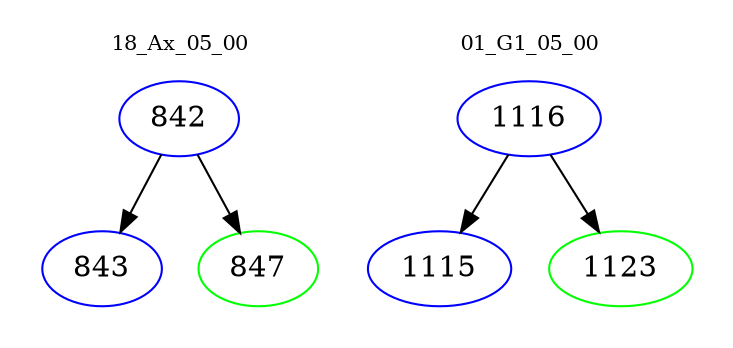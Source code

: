 digraph{
subgraph cluster_0 {
color = white
label = "18_Ax_05_00";
fontsize=10;
T0_842 [label="842", color="blue"]
T0_842 -> T0_843 [color="black"]
T0_843 [label="843", color="blue"]
T0_842 -> T0_847 [color="black"]
T0_847 [label="847", color="green"]
}
subgraph cluster_1 {
color = white
label = "01_G1_05_00";
fontsize=10;
T1_1116 [label="1116", color="blue"]
T1_1116 -> T1_1115 [color="black"]
T1_1115 [label="1115", color="blue"]
T1_1116 -> T1_1123 [color="black"]
T1_1123 [label="1123", color="green"]
}
}
